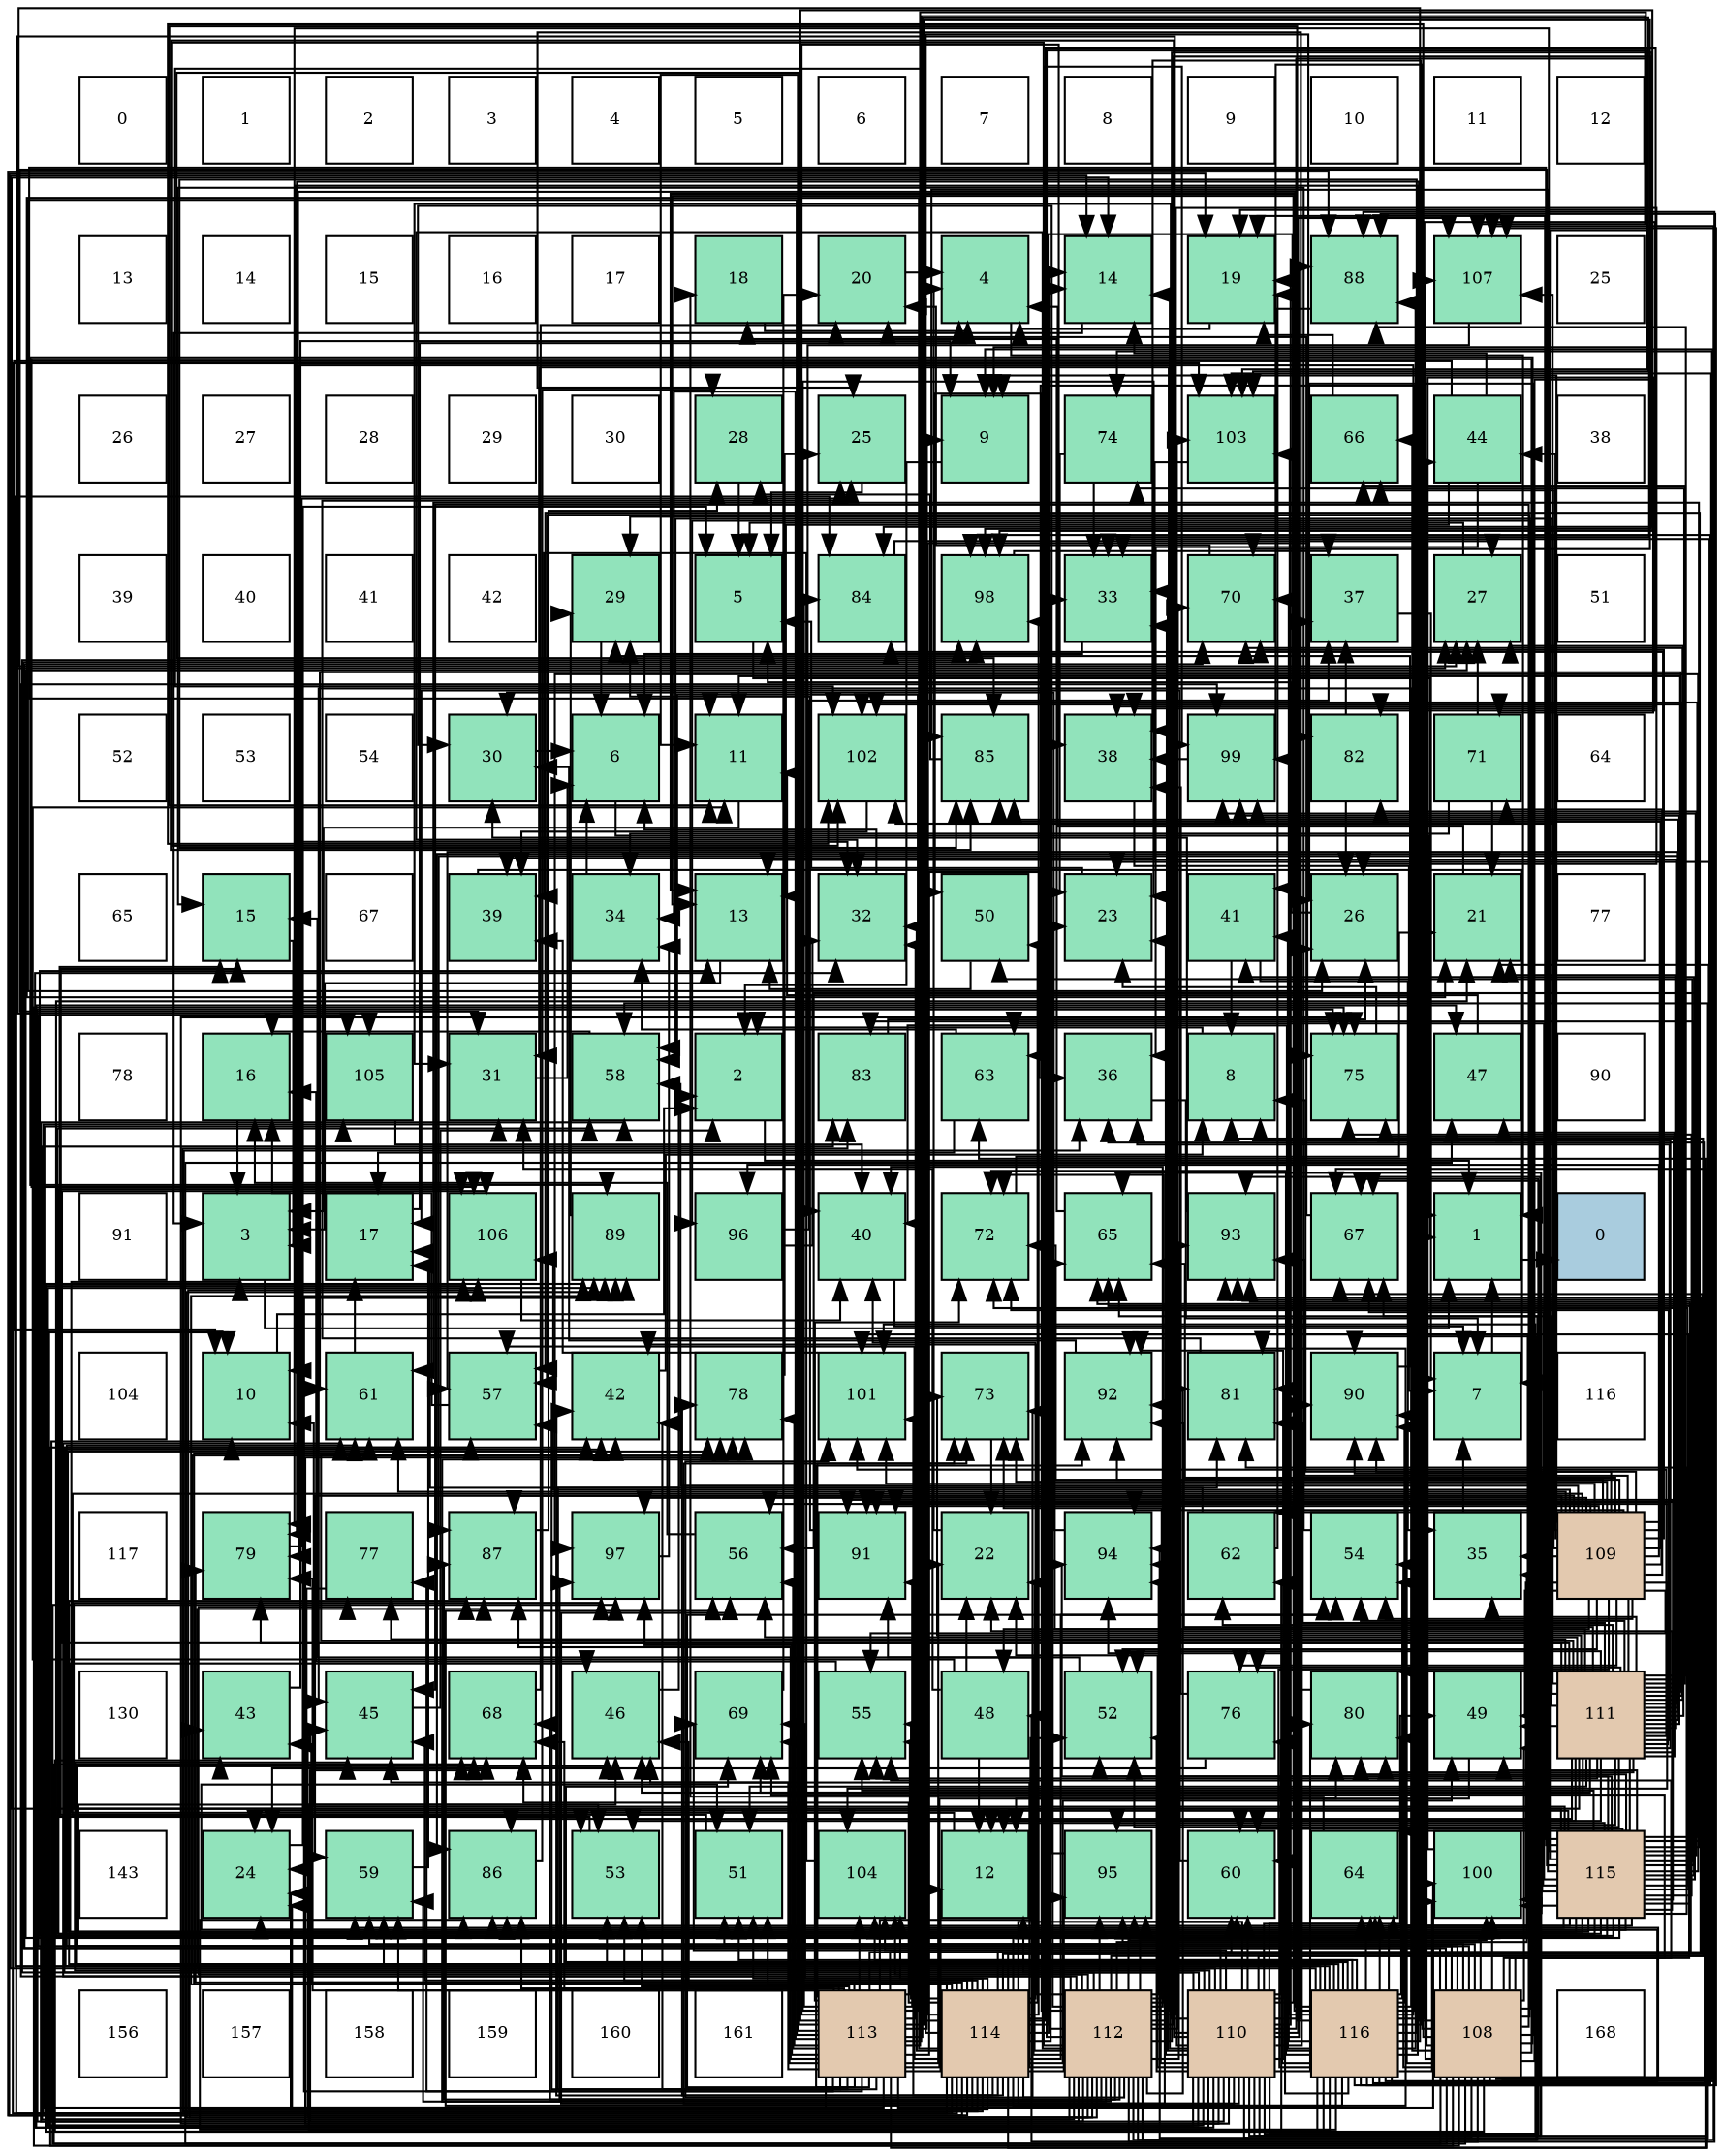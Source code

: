 digraph layout{
 rankdir=TB;
 splines=ortho;
 node [style=filled shape=square fixedsize=true width=0.6];
0[label="0", fontsize=8, fillcolor="#ffffff"];
1[label="1", fontsize=8, fillcolor="#ffffff"];
2[label="2", fontsize=8, fillcolor="#ffffff"];
3[label="3", fontsize=8, fillcolor="#ffffff"];
4[label="4", fontsize=8, fillcolor="#ffffff"];
5[label="5", fontsize=8, fillcolor="#ffffff"];
6[label="6", fontsize=8, fillcolor="#ffffff"];
7[label="7", fontsize=8, fillcolor="#ffffff"];
8[label="8", fontsize=8, fillcolor="#ffffff"];
9[label="9", fontsize=8, fillcolor="#ffffff"];
10[label="10", fontsize=8, fillcolor="#ffffff"];
11[label="11", fontsize=8, fillcolor="#ffffff"];
12[label="12", fontsize=8, fillcolor="#ffffff"];
13[label="13", fontsize=8, fillcolor="#ffffff"];
14[label="14", fontsize=8, fillcolor="#ffffff"];
15[label="15", fontsize=8, fillcolor="#ffffff"];
16[label="16", fontsize=8, fillcolor="#ffffff"];
17[label="17", fontsize=8, fillcolor="#ffffff"];
18[label="18", fontsize=8, fillcolor="#91e3bb"];
19[label="20", fontsize=8, fillcolor="#91e3bb"];
20[label="4", fontsize=8, fillcolor="#91e3bb"];
21[label="14", fontsize=8, fillcolor="#91e3bb"];
22[label="19", fontsize=8, fillcolor="#91e3bb"];
23[label="88", fontsize=8, fillcolor="#91e3bb"];
24[label="107", fontsize=8, fillcolor="#91e3bb"];
25[label="25", fontsize=8, fillcolor="#ffffff"];
26[label="26", fontsize=8, fillcolor="#ffffff"];
27[label="27", fontsize=8, fillcolor="#ffffff"];
28[label="28", fontsize=8, fillcolor="#ffffff"];
29[label="29", fontsize=8, fillcolor="#ffffff"];
30[label="30", fontsize=8, fillcolor="#ffffff"];
31[label="28", fontsize=8, fillcolor="#91e3bb"];
32[label="25", fontsize=8, fillcolor="#91e3bb"];
33[label="9", fontsize=8, fillcolor="#91e3bb"];
34[label="74", fontsize=8, fillcolor="#91e3bb"];
35[label="103", fontsize=8, fillcolor="#91e3bb"];
36[label="66", fontsize=8, fillcolor="#91e3bb"];
37[label="44", fontsize=8, fillcolor="#91e3bb"];
38[label="38", fontsize=8, fillcolor="#ffffff"];
39[label="39", fontsize=8, fillcolor="#ffffff"];
40[label="40", fontsize=8, fillcolor="#ffffff"];
41[label="41", fontsize=8, fillcolor="#ffffff"];
42[label="42", fontsize=8, fillcolor="#ffffff"];
43[label="29", fontsize=8, fillcolor="#91e3bb"];
44[label="5", fontsize=8, fillcolor="#91e3bb"];
45[label="84", fontsize=8, fillcolor="#91e3bb"];
46[label="98", fontsize=8, fillcolor="#91e3bb"];
47[label="33", fontsize=8, fillcolor="#91e3bb"];
48[label="70", fontsize=8, fillcolor="#91e3bb"];
49[label="37", fontsize=8, fillcolor="#91e3bb"];
50[label="27", fontsize=8, fillcolor="#91e3bb"];
51[label="51", fontsize=8, fillcolor="#ffffff"];
52[label="52", fontsize=8, fillcolor="#ffffff"];
53[label="53", fontsize=8, fillcolor="#ffffff"];
54[label="54", fontsize=8, fillcolor="#ffffff"];
55[label="30", fontsize=8, fillcolor="#91e3bb"];
56[label="6", fontsize=8, fillcolor="#91e3bb"];
57[label="11", fontsize=8, fillcolor="#91e3bb"];
58[label="102", fontsize=8, fillcolor="#91e3bb"];
59[label="85", fontsize=8, fillcolor="#91e3bb"];
60[label="38", fontsize=8, fillcolor="#91e3bb"];
61[label="99", fontsize=8, fillcolor="#91e3bb"];
62[label="82", fontsize=8, fillcolor="#91e3bb"];
63[label="71", fontsize=8, fillcolor="#91e3bb"];
64[label="64", fontsize=8, fillcolor="#ffffff"];
65[label="65", fontsize=8, fillcolor="#ffffff"];
66[label="15", fontsize=8, fillcolor="#91e3bb"];
67[label="67", fontsize=8, fillcolor="#ffffff"];
68[label="39", fontsize=8, fillcolor="#91e3bb"];
69[label="34", fontsize=8, fillcolor="#91e3bb"];
70[label="13", fontsize=8, fillcolor="#91e3bb"];
71[label="32", fontsize=8, fillcolor="#91e3bb"];
72[label="50", fontsize=8, fillcolor="#91e3bb"];
73[label="23", fontsize=8, fillcolor="#91e3bb"];
74[label="41", fontsize=8, fillcolor="#91e3bb"];
75[label="26", fontsize=8, fillcolor="#91e3bb"];
76[label="21", fontsize=8, fillcolor="#91e3bb"];
77[label="77", fontsize=8, fillcolor="#ffffff"];
78[label="78", fontsize=8, fillcolor="#ffffff"];
79[label="16", fontsize=8, fillcolor="#91e3bb"];
80[label="105", fontsize=8, fillcolor="#91e3bb"];
81[label="31", fontsize=8, fillcolor="#91e3bb"];
82[label="58", fontsize=8, fillcolor="#91e3bb"];
83[label="2", fontsize=8, fillcolor="#91e3bb"];
84[label="83", fontsize=8, fillcolor="#91e3bb"];
85[label="63", fontsize=8, fillcolor="#91e3bb"];
86[label="36", fontsize=8, fillcolor="#91e3bb"];
87[label="8", fontsize=8, fillcolor="#91e3bb"];
88[label="75", fontsize=8, fillcolor="#91e3bb"];
89[label="47", fontsize=8, fillcolor="#91e3bb"];
90[label="90", fontsize=8, fillcolor="#ffffff"];
91[label="91", fontsize=8, fillcolor="#ffffff"];
92[label="3", fontsize=8, fillcolor="#91e3bb"];
93[label="17", fontsize=8, fillcolor="#91e3bb"];
94[label="106", fontsize=8, fillcolor="#91e3bb"];
95[label="89", fontsize=8, fillcolor="#91e3bb"];
96[label="96", fontsize=8, fillcolor="#91e3bb"];
97[label="40", fontsize=8, fillcolor="#91e3bb"];
98[label="72", fontsize=8, fillcolor="#91e3bb"];
99[label="65", fontsize=8, fillcolor="#91e3bb"];
100[label="93", fontsize=8, fillcolor="#91e3bb"];
101[label="67", fontsize=8, fillcolor="#91e3bb"];
102[label="1", fontsize=8, fillcolor="#91e3bb"];
103[label="0", fontsize=8, fillcolor="#a9ccde"];
104[label="104", fontsize=8, fillcolor="#ffffff"];
105[label="10", fontsize=8, fillcolor="#91e3bb"];
106[label="61", fontsize=8, fillcolor="#91e3bb"];
107[label="57", fontsize=8, fillcolor="#91e3bb"];
108[label="42", fontsize=8, fillcolor="#91e3bb"];
109[label="78", fontsize=8, fillcolor="#91e3bb"];
110[label="101", fontsize=8, fillcolor="#91e3bb"];
111[label="73", fontsize=8, fillcolor="#91e3bb"];
112[label="92", fontsize=8, fillcolor="#91e3bb"];
113[label="81", fontsize=8, fillcolor="#91e3bb"];
114[label="90", fontsize=8, fillcolor="#91e3bb"];
115[label="7", fontsize=8, fillcolor="#91e3bb"];
116[label="116", fontsize=8, fillcolor="#ffffff"];
117[label="117", fontsize=8, fillcolor="#ffffff"];
118[label="79", fontsize=8, fillcolor="#91e3bb"];
119[label="77", fontsize=8, fillcolor="#91e3bb"];
120[label="87", fontsize=8, fillcolor="#91e3bb"];
121[label="97", fontsize=8, fillcolor="#91e3bb"];
122[label="56", fontsize=8, fillcolor="#91e3bb"];
123[label="91", fontsize=8, fillcolor="#91e3bb"];
124[label="22", fontsize=8, fillcolor="#91e3bb"];
125[label="94", fontsize=8, fillcolor="#91e3bb"];
126[label="62", fontsize=8, fillcolor="#91e3bb"];
127[label="54", fontsize=8, fillcolor="#91e3bb"];
128[label="35", fontsize=8, fillcolor="#91e3bb"];
129[label="109", fontsize=8, fillcolor="#e3c9af"];
130[label="130", fontsize=8, fillcolor="#ffffff"];
131[label="43", fontsize=8, fillcolor="#91e3bb"];
132[label="45", fontsize=8, fillcolor="#91e3bb"];
133[label="68", fontsize=8, fillcolor="#91e3bb"];
134[label="46", fontsize=8, fillcolor="#91e3bb"];
135[label="69", fontsize=8, fillcolor="#91e3bb"];
136[label="55", fontsize=8, fillcolor="#91e3bb"];
137[label="48", fontsize=8, fillcolor="#91e3bb"];
138[label="52", fontsize=8, fillcolor="#91e3bb"];
139[label="76", fontsize=8, fillcolor="#91e3bb"];
140[label="80", fontsize=8, fillcolor="#91e3bb"];
141[label="49", fontsize=8, fillcolor="#91e3bb"];
142[label="111", fontsize=8, fillcolor="#e3c9af"];
143[label="143", fontsize=8, fillcolor="#ffffff"];
144[label="24", fontsize=8, fillcolor="#91e3bb"];
145[label="59", fontsize=8, fillcolor="#91e3bb"];
146[label="86", fontsize=8, fillcolor="#91e3bb"];
147[label="53", fontsize=8, fillcolor="#91e3bb"];
148[label="51", fontsize=8, fillcolor="#91e3bb"];
149[label="104", fontsize=8, fillcolor="#91e3bb"];
150[label="12", fontsize=8, fillcolor="#91e3bb"];
151[label="95", fontsize=8, fillcolor="#91e3bb"];
152[label="60", fontsize=8, fillcolor="#91e3bb"];
153[label="64", fontsize=8, fillcolor="#91e3bb"];
154[label="100", fontsize=8, fillcolor="#91e3bb"];
155[label="115", fontsize=8, fillcolor="#e3c9af"];
156[label="156", fontsize=8, fillcolor="#ffffff"];
157[label="157", fontsize=8, fillcolor="#ffffff"];
158[label="158", fontsize=8, fillcolor="#ffffff"];
159[label="159", fontsize=8, fillcolor="#ffffff"];
160[label="160", fontsize=8, fillcolor="#ffffff"];
161[label="161", fontsize=8, fillcolor="#ffffff"];
162[label="113", fontsize=8, fillcolor="#e3c9af"];
163[label="114", fontsize=8, fillcolor="#e3c9af"];
164[label="112", fontsize=8, fillcolor="#e3c9af"];
165[label="110", fontsize=8, fillcolor="#e3c9af"];
166[label="116", fontsize=8, fillcolor="#e3c9af"];
167[label="108", fontsize=8, fillcolor="#e3c9af"];
168[label="168", fontsize=8, fillcolor="#ffffff"];
edge [constraint=false, style=vis];102 -> 103;
83 -> 102;
92 -> 102;
20 -> 102;
44 -> 102;
56 -> 102;
115 -> 102;
87 -> 83;
33 -> 83;
105 -> 83;
57 -> 92;
150 -> 92;
70 -> 92;
21 -> 92;
66 -> 92;
79 -> 92;
93 -> 20;
18 -> 20;
22 -> 20;
19 -> 20;
76 -> 20;
124 -> 20;
73 -> 44;
144 -> 44;
32 -> 44;
75 -> 44;
50 -> 44;
31 -> 44;
43 -> 56;
55 -> 56;
81 -> 56;
71 -> 56;
47 -> 56;
69 -> 56;
128 -> 115;
86 -> 115;
49 -> 115;
60 -> 115;
68 -> 115;
97 -> 115;
74 -> 87;
74 -> 128;
108 -> 87;
131 -> 33;
37 -> 105;
37 -> 70;
37 -> 21;
37 -> 86;
132 -> 83;
134 -> 83;
89 -> 57;
137 -> 57;
137 -> 150;
137 -> 124;
137 -> 81;
141 -> 150;
72 -> 70;
148 -> 66;
138 -> 66;
147 -> 66;
127 -> 66;
136 -> 79;
122 -> 79;
107 -> 79;
82 -> 79;
145 -> 93;
152 -> 93;
106 -> 93;
126 -> 93;
126 -> 22;
85 -> 93;
85 -> 69;
153 -> 18;
99 -> 18;
36 -> 22;
101 -> 19;
133 -> 19;
135 -> 19;
48 -> 19;
63 -> 76;
63 -> 50;
63 -> 69;
98 -> 76;
111 -> 124;
34 -> 73;
34 -> 47;
88 -> 73;
139 -> 144;
139 -> 60;
119 -> 144;
109 -> 32;
118 -> 32;
140 -> 32;
113 -> 32;
62 -> 75;
62 -> 49;
84 -> 75;
45 -> 50;
59 -> 31;
146 -> 31;
120 -> 31;
23 -> 43;
95 -> 43;
114 -> 43;
123 -> 43;
112 -> 55;
100 -> 55;
125 -> 55;
151 -> 55;
96 -> 71;
96 -> 49;
121 -> 69;
46 -> 49;
61 -> 60;
154 -> 60;
110 -> 68;
58 -> 68;
35 -> 68;
149 -> 68;
80 -> 97;
94 -> 97;
24 -> 97;
167 -> 33;
167 -> 75;
167 -> 108;
167 -> 37;
167 -> 132;
167 -> 134;
167 -> 89;
167 -> 137;
167 -> 141;
167 -> 148;
167 -> 127;
167 -> 136;
167 -> 107;
167 -> 145;
167 -> 106;
167 -> 126;
167 -> 36;
167 -> 133;
167 -> 135;
167 -> 48;
167 -> 63;
167 -> 34;
167 -> 88;
167 -> 118;
167 -> 146;
167 -> 23;
167 -> 95;
167 -> 114;
167 -> 123;
167 -> 125;
167 -> 151;
167 -> 96;
167 -> 121;
167 -> 46;
167 -> 61;
167 -> 154;
167 -> 58;
167 -> 35;
167 -> 80;
167 -> 94;
167 -> 24;
129 -> 87;
129 -> 33;
129 -> 128;
129 -> 37;
129 -> 137;
129 -> 141;
129 -> 138;
129 -> 147;
129 -> 127;
129 -> 136;
129 -> 122;
129 -> 82;
129 -> 145;
129 -> 152;
129 -> 106;
129 -> 126;
129 -> 99;
129 -> 36;
129 -> 48;
129 -> 63;
129 -> 98;
129 -> 111;
129 -> 139;
129 -> 140;
129 -> 45;
129 -> 59;
129 -> 146;
129 -> 120;
129 -> 114;
129 -> 123;
129 -> 112;
129 -> 100;
129 -> 125;
129 -> 96;
129 -> 121;
129 -> 61;
129 -> 154;
129 -> 110;
129 -> 58;
129 -> 149;
129 -> 94;
165 -> 87;
165 -> 33;
165 -> 105;
165 -> 70;
165 -> 21;
165 -> 22;
165 -> 76;
165 -> 124;
165 -> 73;
165 -> 75;
165 -> 81;
165 -> 71;
165 -> 47;
165 -> 49;
165 -> 108;
165 -> 132;
165 -> 89;
165 -> 141;
165 -> 138;
165 -> 122;
165 -> 107;
165 -> 82;
165 -> 152;
165 -> 153;
165 -> 99;
165 -> 101;
165 -> 133;
165 -> 135;
165 -> 111;
165 -> 88;
165 -> 139;
165 -> 109;
165 -> 140;
165 -> 59;
165 -> 120;
165 -> 23;
165 -> 95;
165 -> 114;
165 -> 112;
165 -> 100;
165 -> 125;
165 -> 151;
165 -> 46;
165 -> 110;
165 -> 35;
165 -> 149;
165 -> 80;
165 -> 94;
165 -> 24;
142 -> 87;
142 -> 57;
142 -> 150;
142 -> 70;
142 -> 76;
142 -> 50;
142 -> 128;
142 -> 86;
142 -> 134;
142 -> 89;
142 -> 141;
142 -> 148;
142 -> 138;
142 -> 147;
142 -> 127;
142 -> 136;
142 -> 122;
142 -> 107;
142 -> 82;
142 -> 152;
142 -> 106;
142 -> 126;
142 -> 153;
142 -> 99;
142 -> 36;
142 -> 101;
142 -> 135;
142 -> 48;
142 -> 98;
142 -> 111;
142 -> 34;
142 -> 88;
142 -> 139;
142 -> 119;
142 -> 109;
142 -> 118;
142 -> 140;
142 -> 113;
142 -> 59;
142 -> 146;
142 -> 120;
142 -> 23;
142 -> 123;
142 -> 112;
142 -> 151;
142 -> 121;
142 -> 61;
142 -> 110;
142 -> 58;
142 -> 94;
142 -> 24;
164 -> 105;
164 -> 150;
164 -> 21;
164 -> 124;
164 -> 73;
164 -> 75;
164 -> 81;
164 -> 71;
164 -> 47;
164 -> 128;
164 -> 86;
164 -> 97;
164 -> 108;
164 -> 131;
164 -> 132;
164 -> 134;
164 -> 72;
164 -> 82;
164 -> 145;
164 -> 106;
164 -> 153;
164 -> 99;
164 -> 133;
164 -> 48;
164 -> 98;
164 -> 111;
164 -> 88;
164 -> 119;
164 -> 109;
164 -> 113;
164 -> 84;
164 -> 45;
164 -> 120;
164 -> 23;
164 -> 95;
164 -> 114;
164 -> 123;
164 -> 100;
164 -> 125;
164 -> 151;
164 -> 121;
164 -> 46;
164 -> 61;
164 -> 154;
164 -> 110;
164 -> 58;
164 -> 35;
164 -> 149;
164 -> 24;
162 -> 33;
162 -> 57;
162 -> 150;
162 -> 22;
162 -> 124;
162 -> 73;
162 -> 144;
162 -> 75;
162 -> 71;
162 -> 69;
162 -> 86;
162 -> 60;
162 -> 108;
162 -> 132;
162 -> 134;
162 -> 148;
162 -> 138;
162 -> 147;
162 -> 127;
162 -> 136;
162 -> 122;
162 -> 107;
162 -> 82;
162 -> 145;
162 -> 152;
162 -> 99;
162 -> 101;
162 -> 133;
162 -> 135;
162 -> 48;
162 -> 98;
162 -> 111;
162 -> 119;
162 -> 109;
162 -> 118;
162 -> 140;
162 -> 113;
162 -> 45;
162 -> 59;
162 -> 146;
162 -> 120;
162 -> 95;
162 -> 123;
162 -> 112;
162 -> 121;
162 -> 46;
162 -> 154;
162 -> 35;
162 -> 149;
162 -> 80;
162 -> 24;
163 -> 21;
163 -> 22;
163 -> 76;
163 -> 144;
163 -> 50;
163 -> 81;
163 -> 71;
163 -> 47;
163 -> 86;
163 -> 60;
163 -> 97;
163 -> 74;
163 -> 108;
163 -> 131;
163 -> 132;
163 -> 141;
163 -> 72;
163 -> 148;
163 -> 147;
163 -> 127;
163 -> 136;
163 -> 107;
163 -> 152;
163 -> 106;
163 -> 85;
163 -> 153;
163 -> 99;
163 -> 101;
163 -> 133;
163 -> 135;
163 -> 111;
163 -> 88;
163 -> 109;
163 -> 118;
163 -> 113;
163 -> 62;
163 -> 84;
163 -> 23;
163 -> 95;
163 -> 112;
163 -> 100;
163 -> 151;
163 -> 46;
163 -> 61;
163 -> 110;
163 -> 58;
163 -> 35;
163 -> 149;
163 -> 94;
155 -> 105;
155 -> 57;
155 -> 150;
155 -> 70;
155 -> 21;
155 -> 22;
155 -> 76;
155 -> 124;
155 -> 144;
155 -> 50;
155 -> 81;
155 -> 47;
155 -> 74;
155 -> 134;
155 -> 141;
155 -> 72;
155 -> 148;
155 -> 138;
155 -> 147;
155 -> 136;
155 -> 122;
155 -> 107;
155 -> 82;
155 -> 145;
155 -> 152;
155 -> 106;
155 -> 85;
155 -> 153;
155 -> 101;
155 -> 98;
155 -> 88;
155 -> 109;
155 -> 118;
155 -> 140;
155 -> 113;
155 -> 62;
155 -> 84;
155 -> 59;
155 -> 146;
155 -> 114;
155 -> 123;
155 -> 100;
155 -> 125;
155 -> 121;
155 -> 61;
155 -> 154;
155 -> 110;
155 -> 58;
155 -> 94;
166 -> 105;
166 -> 57;
166 -> 70;
166 -> 21;
166 -> 73;
166 -> 144;
166 -> 50;
166 -> 71;
166 -> 47;
166 -> 60;
166 -> 97;
166 -> 74;
166 -> 108;
166 -> 131;
166 -> 132;
166 -> 134;
166 -> 148;
166 -> 138;
166 -> 147;
166 -> 127;
166 -> 122;
166 -> 145;
166 -> 85;
166 -> 153;
166 -> 101;
166 -> 133;
166 -> 135;
166 -> 48;
166 -> 98;
166 -> 118;
166 -> 140;
166 -> 113;
166 -> 62;
166 -> 45;
166 -> 59;
166 -> 146;
166 -> 120;
166 -> 23;
166 -> 95;
166 -> 114;
166 -> 112;
166 -> 100;
166 -> 125;
166 -> 151;
166 -> 46;
166 -> 154;
166 -> 35;
166 -> 149;
166 -> 24;
edge [constraint=true, style=invis];
0 -> 13 -> 26 -> 39 -> 52 -> 65 -> 78 -> 91 -> 104 -> 117 -> 130 -> 143 -> 156;
1 -> 14 -> 27 -> 40 -> 53 -> 66 -> 79 -> 92 -> 105 -> 118 -> 131 -> 144 -> 157;
2 -> 15 -> 28 -> 41 -> 54 -> 67 -> 80 -> 93 -> 106 -> 119 -> 132 -> 145 -> 158;
3 -> 16 -> 29 -> 42 -> 55 -> 68 -> 81 -> 94 -> 107 -> 120 -> 133 -> 146 -> 159;
4 -> 17 -> 30 -> 43 -> 56 -> 69 -> 82 -> 95 -> 108 -> 121 -> 134 -> 147 -> 160;
5 -> 18 -> 31 -> 44 -> 57 -> 70 -> 83 -> 96 -> 109 -> 122 -> 135 -> 148 -> 161;
6 -> 19 -> 32 -> 45 -> 58 -> 71 -> 84 -> 97 -> 110 -> 123 -> 136 -> 149 -> 162;
7 -> 20 -> 33 -> 46 -> 59 -> 72 -> 85 -> 98 -> 111 -> 124 -> 137 -> 150 -> 163;
8 -> 21 -> 34 -> 47 -> 60 -> 73 -> 86 -> 99 -> 112 -> 125 -> 138 -> 151 -> 164;
9 -> 22 -> 35 -> 48 -> 61 -> 74 -> 87 -> 100 -> 113 -> 126 -> 139 -> 152 -> 165;
10 -> 23 -> 36 -> 49 -> 62 -> 75 -> 88 -> 101 -> 114 -> 127 -> 140 -> 153 -> 166;
11 -> 24 -> 37 -> 50 -> 63 -> 76 -> 89 -> 102 -> 115 -> 128 -> 141 -> 154 -> 167;
12 -> 25 -> 38 -> 51 -> 64 -> 77 -> 90 -> 103 -> 116 -> 129 -> 142 -> 155 -> 168;
rank = same {0 -> 1 -> 2 -> 3 -> 4 -> 5 -> 6 -> 7 -> 8 -> 9 -> 10 -> 11 -> 12};
rank = same {13 -> 14 -> 15 -> 16 -> 17 -> 18 -> 19 -> 20 -> 21 -> 22 -> 23 -> 24 -> 25};
rank = same {26 -> 27 -> 28 -> 29 -> 30 -> 31 -> 32 -> 33 -> 34 -> 35 -> 36 -> 37 -> 38};
rank = same {39 -> 40 -> 41 -> 42 -> 43 -> 44 -> 45 -> 46 -> 47 -> 48 -> 49 -> 50 -> 51};
rank = same {52 -> 53 -> 54 -> 55 -> 56 -> 57 -> 58 -> 59 -> 60 -> 61 -> 62 -> 63 -> 64};
rank = same {65 -> 66 -> 67 -> 68 -> 69 -> 70 -> 71 -> 72 -> 73 -> 74 -> 75 -> 76 -> 77};
rank = same {78 -> 79 -> 80 -> 81 -> 82 -> 83 -> 84 -> 85 -> 86 -> 87 -> 88 -> 89 -> 90};
rank = same {91 -> 92 -> 93 -> 94 -> 95 -> 96 -> 97 -> 98 -> 99 -> 100 -> 101 -> 102 -> 103};
rank = same {104 -> 105 -> 106 -> 107 -> 108 -> 109 -> 110 -> 111 -> 112 -> 113 -> 114 -> 115 -> 116};
rank = same {117 -> 118 -> 119 -> 120 -> 121 -> 122 -> 123 -> 124 -> 125 -> 126 -> 127 -> 128 -> 129};
rank = same {130 -> 131 -> 132 -> 133 -> 134 -> 135 -> 136 -> 137 -> 138 -> 139 -> 140 -> 141 -> 142};
rank = same {143 -> 144 -> 145 -> 146 -> 147 -> 148 -> 149 -> 150 -> 151 -> 152 -> 153 -> 154 -> 155};
rank = same {156 -> 157 -> 158 -> 159 -> 160 -> 161 -> 162 -> 163 -> 164 -> 165 -> 166 -> 167 -> 168};
}